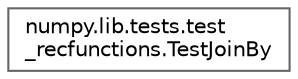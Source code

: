 digraph "Graphical Class Hierarchy"
{
 // LATEX_PDF_SIZE
  bgcolor="transparent";
  edge [fontname=Helvetica,fontsize=10,labelfontname=Helvetica,labelfontsize=10];
  node [fontname=Helvetica,fontsize=10,shape=box,height=0.2,width=0.4];
  rankdir="LR";
  Node0 [id="Node000000",label="numpy.lib.tests.test\l_recfunctions.TestJoinBy",height=0.2,width=0.4,color="grey40", fillcolor="white", style="filled",URL="$d9/d92/classnumpy_1_1lib_1_1tests_1_1test__recfunctions_1_1TestJoinBy.html",tooltip=" "];
}
